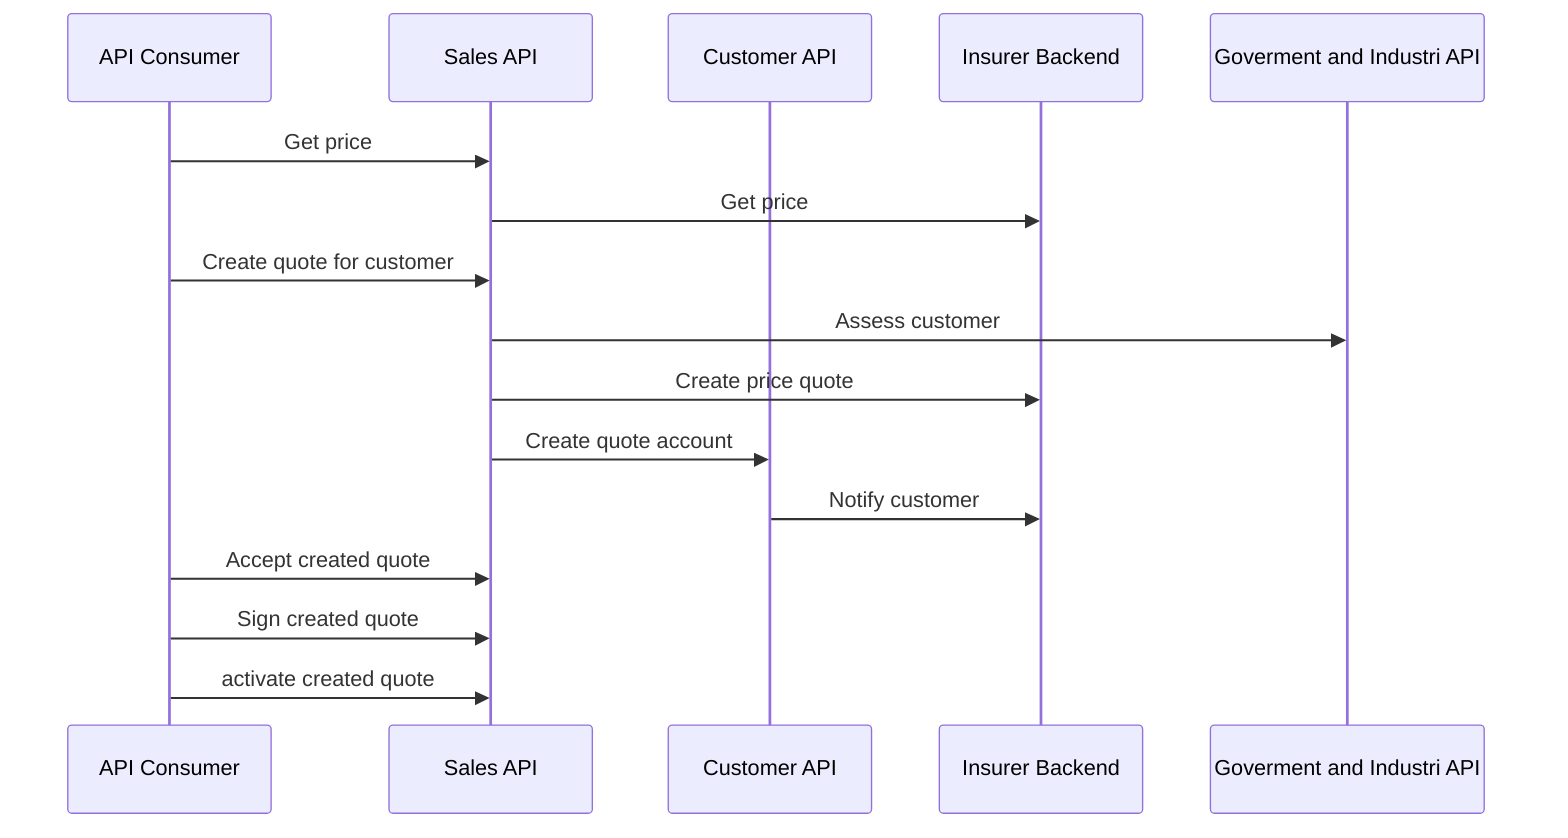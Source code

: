 sequenceDiagram
    participant consumer as API Consumer
    participant sales as Sales API
    participant customer as Customer API
    participant insurer as Insurer Backend
    participant integration as Goverment and Industri API
    consumer->>sales : Get price
    sales->>insurer : Get price
    consumer->>sales : Create quote for customer
    sales->>integration : Assess customer 
    sales->>insurer : Create price quote 
    sales->>customer : Create quote account
    customer->>insurer : Notify customer
    consumer->>sales : Accept created quote 
    consumer->>sales : Sign created quote
    consumer->>sales : activate created quote